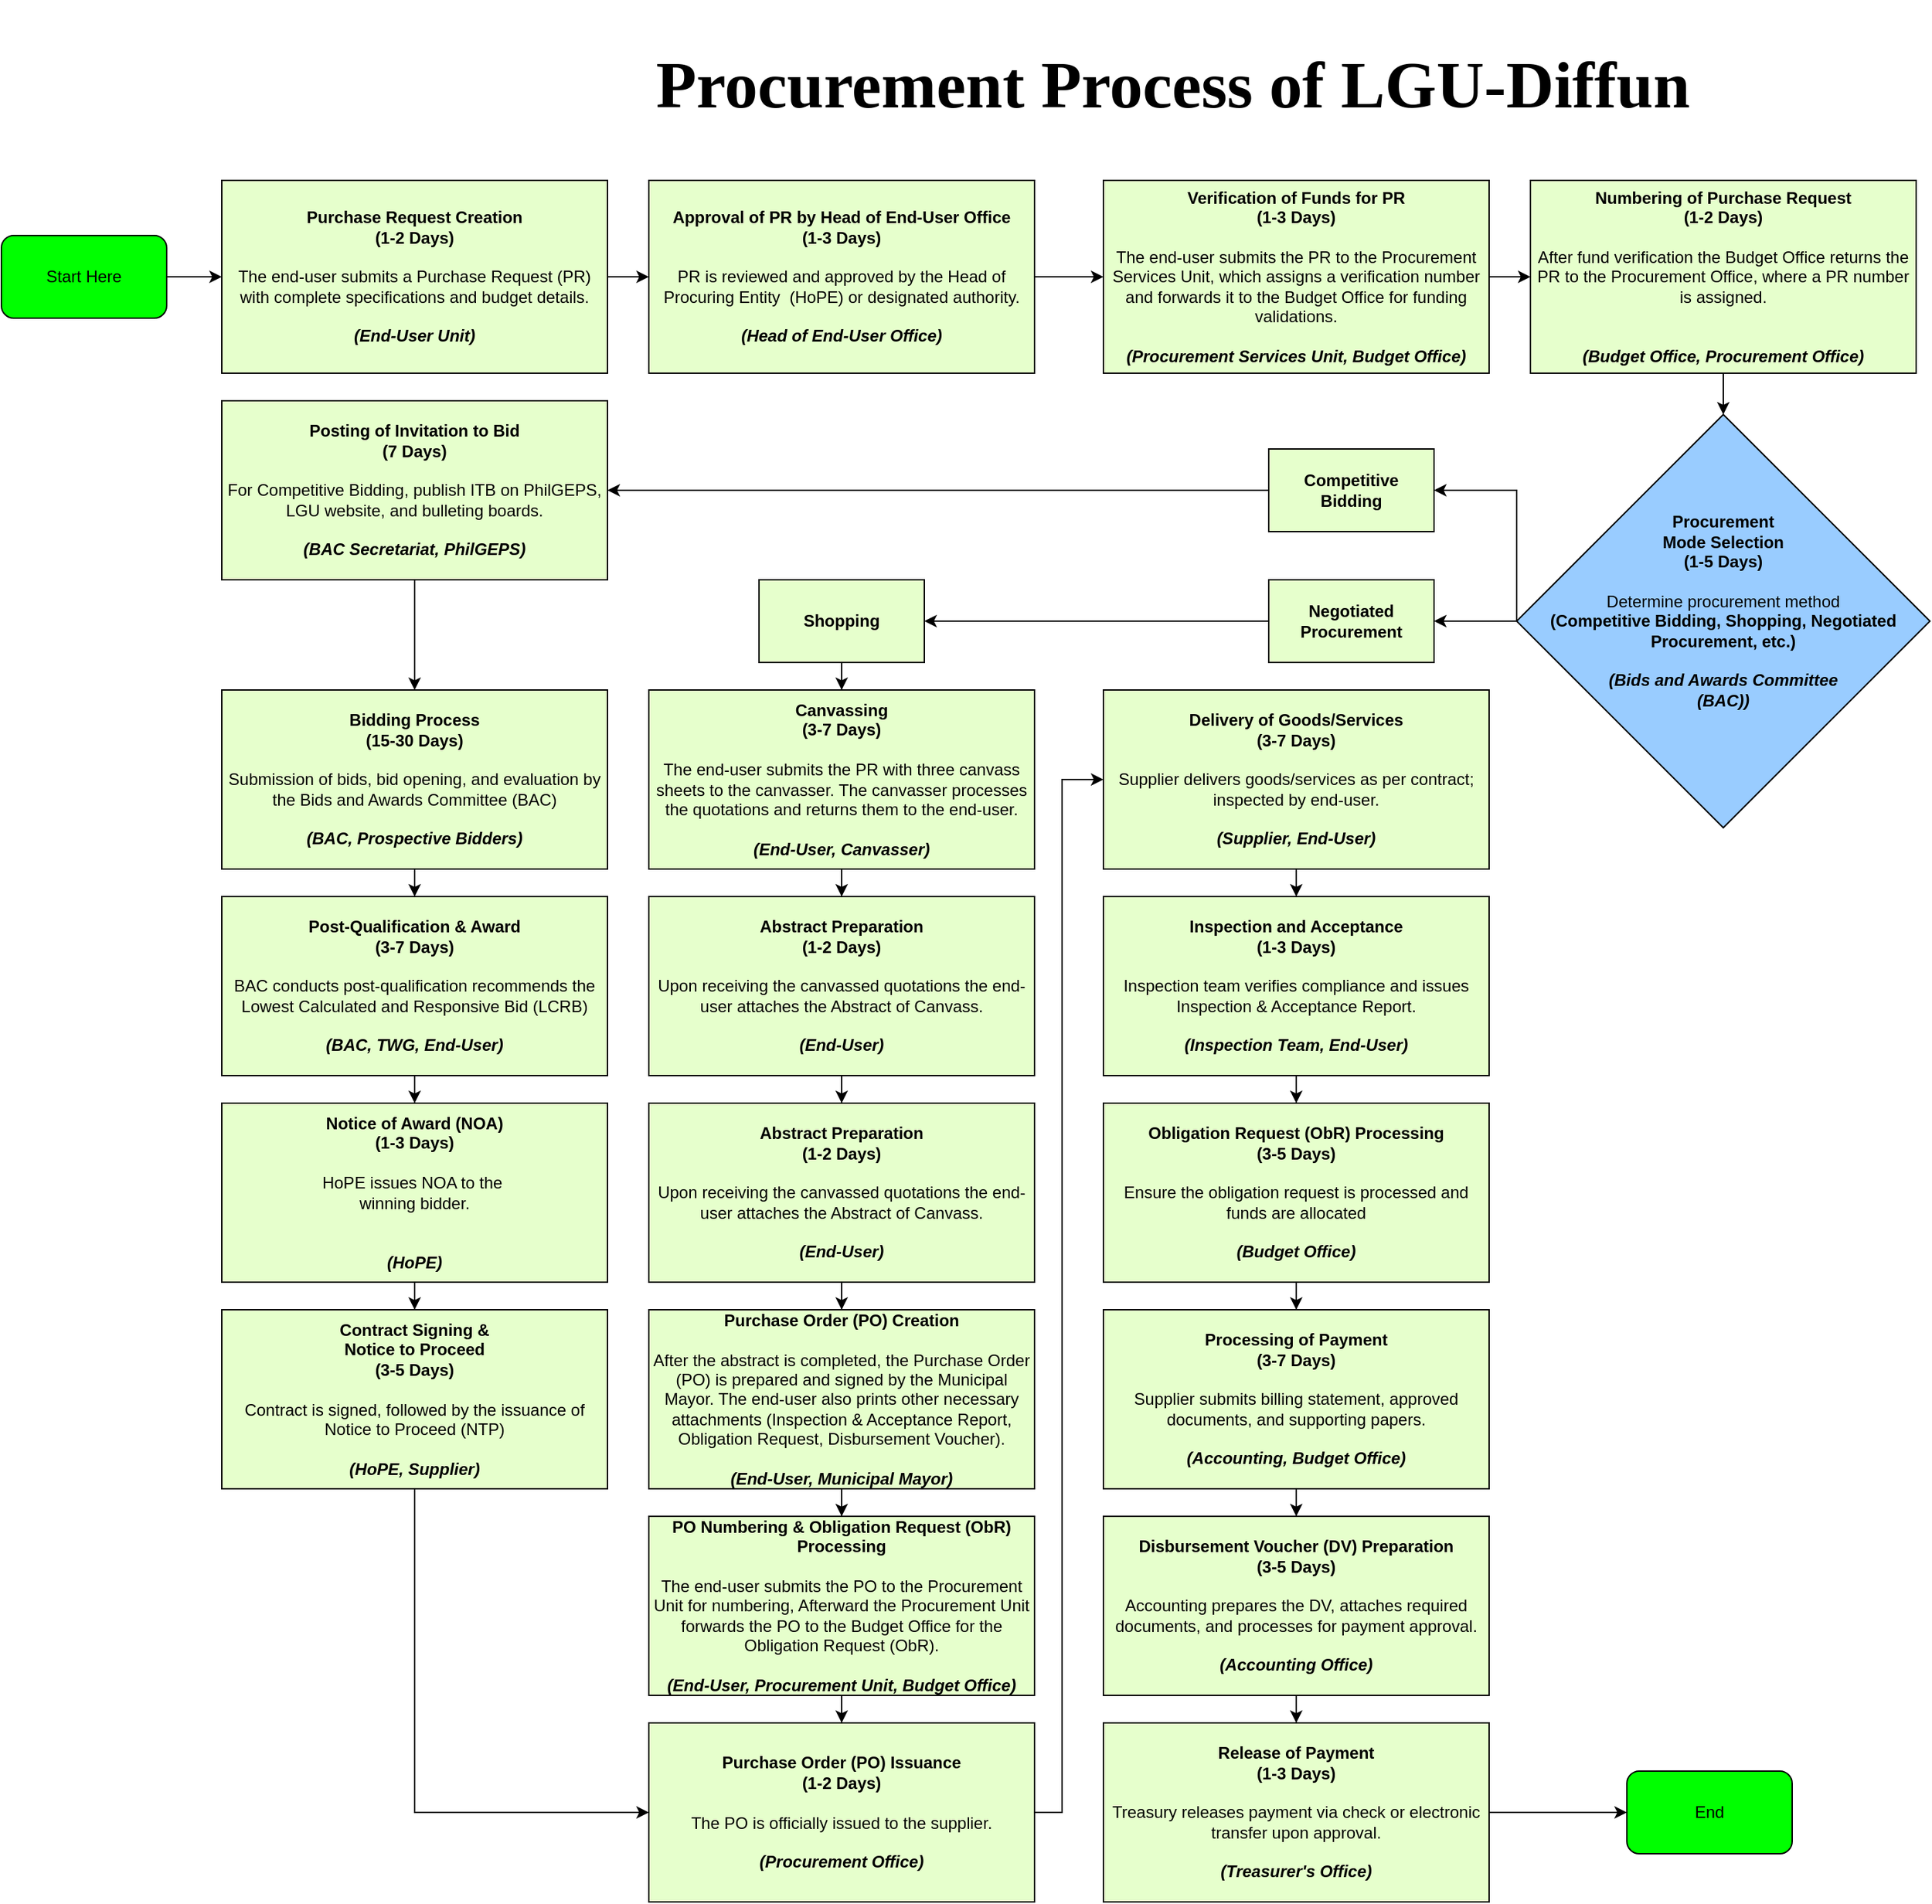 <mxfile version="26.1.3">
  <diagram name="Page-1" id="VzLzOtzV2zpJQuwfnWmT">
    <mxGraphModel dx="4083" dy="2980" grid="1" gridSize="10" guides="1" tooltips="1" connect="1" arrows="1" fold="1" page="1" pageScale="1" pageWidth="850" pageHeight="1100" math="0" shadow="0">
      <root>
        <mxCell id="0" />
        <mxCell id="1" parent="0" />
        <mxCell id="7instS3jXjHVJ4o3VPC2-10" value="" style="edgeStyle=orthogonalEdgeStyle;rounded=0;orthogonalLoop=1;jettySize=auto;html=1;" edge="1" parent="1" source="7instS3jXjHVJ4o3VPC2-2" target="7instS3jXjHVJ4o3VPC2-9">
          <mxGeometry relative="1" as="geometry" />
        </mxCell>
        <mxCell id="7instS3jXjHVJ4o3VPC2-2" value="&lt;b&gt;Purchase Request Creation&lt;/b&gt;&lt;div&gt;&lt;b style=&quot;background-color: transparent; color: light-dark(rgb(0, 0, 0), rgb(255, 255, 255));&quot;&gt;(1-2 Days)&lt;/b&gt;&lt;div&gt;&lt;b&gt;&lt;br&gt;&lt;/b&gt;&lt;/div&gt;&lt;div&gt;The end-user submits a Purchase Request (PR) with complete specifications and budget details.&lt;/div&gt;&lt;div&gt;&lt;br&gt;&lt;/div&gt;&lt;div&gt;&lt;b&gt;&lt;i&gt;(End-User Unit)&lt;/i&gt;&lt;/b&gt;&lt;/div&gt;&lt;/div&gt;" style="whiteSpace=wrap;html=1;rounded=0;fillColor=#E6FFCC;" vertex="1" parent="1">
          <mxGeometry x="170" y="40" width="280" height="140" as="geometry" />
        </mxCell>
        <mxCell id="7instS3jXjHVJ4o3VPC2-12" value="" style="edgeStyle=orthogonalEdgeStyle;rounded=0;orthogonalLoop=1;jettySize=auto;html=1;" edge="1" parent="1" source="7instS3jXjHVJ4o3VPC2-9" target="7instS3jXjHVJ4o3VPC2-11">
          <mxGeometry relative="1" as="geometry" />
        </mxCell>
        <mxCell id="7instS3jXjHVJ4o3VPC2-9" value="&lt;div&gt;&lt;b&gt;Approval of PR by Head of End-User Office&lt;/b&gt;&lt;/div&gt;&lt;div&gt;&lt;b&gt;(1-3 Days)&lt;/b&gt;&lt;/div&gt;&lt;div&gt;&lt;b&gt;&lt;br&gt;&lt;/b&gt;&lt;/div&gt;&lt;div&gt;PR is reviewed and approved by the Head of Procuring Entity&amp;nbsp; (HoPE) or designated authority.&lt;/div&gt;&lt;div&gt;&lt;br&gt;&lt;/div&gt;&lt;div&gt;&lt;b&gt;&lt;i&gt;(Head of End-User Office)&lt;/i&gt;&lt;/b&gt;&lt;/div&gt;" style="whiteSpace=wrap;html=1;rounded=0;fillColor=#E6FFCC;" vertex="1" parent="1">
          <mxGeometry x="480" y="40" width="280" height="140" as="geometry" />
        </mxCell>
        <mxCell id="7instS3jXjHVJ4o3VPC2-14" value="" style="edgeStyle=orthogonalEdgeStyle;rounded=0;orthogonalLoop=1;jettySize=auto;html=1;" edge="1" parent="1" source="7instS3jXjHVJ4o3VPC2-11" target="7instS3jXjHVJ4o3VPC2-13">
          <mxGeometry relative="1" as="geometry" />
        </mxCell>
        <mxCell id="7instS3jXjHVJ4o3VPC2-11" value="&lt;div&gt;&lt;b&gt;Verification of Funds for PR&lt;/b&gt;&lt;/div&gt;&lt;div&gt;&lt;b&gt;(1-3 Days)&lt;/b&gt;&lt;/div&gt;&lt;div&gt;&lt;b&gt;&lt;br&gt;&lt;/b&gt;&lt;/div&gt;&lt;div&gt;The end-user submits the PR to the Procurement Services Unit, which assigns a verification number and forwards it to the Budget Office for funding validations.&lt;/div&gt;&lt;div&gt;&lt;br&gt;&lt;/div&gt;&lt;div&gt;&lt;b&gt;&lt;i&gt;(Procurement Services Unit, Budget Office)&lt;/i&gt;&lt;/b&gt;&lt;/div&gt;" style="whiteSpace=wrap;html=1;rounded=0;fillColor=#E6FFCC;" vertex="1" parent="1">
          <mxGeometry x="810" y="40" width="280" height="140" as="geometry" />
        </mxCell>
        <mxCell id="7instS3jXjHVJ4o3VPC2-16" value="" style="edgeStyle=orthogonalEdgeStyle;rounded=0;orthogonalLoop=1;jettySize=auto;html=1;" edge="1" parent="1" source="7instS3jXjHVJ4o3VPC2-13" target="7instS3jXjHVJ4o3VPC2-15">
          <mxGeometry relative="1" as="geometry" />
        </mxCell>
        <mxCell id="7instS3jXjHVJ4o3VPC2-13" value="&lt;div&gt;&lt;b&gt;Numbering of Purchase Request&lt;/b&gt;&lt;/div&gt;&lt;div&gt;&lt;b&gt;(1-2 Days)&lt;/b&gt;&lt;/div&gt;&lt;div&gt;&lt;br&gt;&lt;/div&gt;&lt;div&gt;After fund verification the Budget Office returns the PR to the Procurement Office, where a PR number is assigned.&lt;/div&gt;&lt;div&gt;&lt;br&gt;&lt;/div&gt;&lt;div&gt;&lt;br&gt;&lt;/div&gt;&lt;div&gt;&lt;b&gt;&lt;i&gt;(Budget Office, Procurement Office)&lt;/i&gt;&lt;/b&gt;&lt;/div&gt;" style="whiteSpace=wrap;html=1;rounded=0;fillColor=#E6FFCC;" vertex="1" parent="1">
          <mxGeometry x="1120" y="40" width="280" height="140" as="geometry" />
        </mxCell>
        <mxCell id="7instS3jXjHVJ4o3VPC2-75" value="" style="edgeStyle=orthogonalEdgeStyle;rounded=0;orthogonalLoop=1;jettySize=auto;html=1;" edge="1" parent="1" source="7instS3jXjHVJ4o3VPC2-15" target="7instS3jXjHVJ4o3VPC2-19">
          <mxGeometry relative="1" as="geometry" />
        </mxCell>
        <mxCell id="7instS3jXjHVJ4o3VPC2-15" value="&lt;b&gt;Procurement&lt;/b&gt;&lt;div&gt;&lt;b&gt;Mode Selection&lt;br&gt;(1-5 Days)&lt;/b&gt;&lt;/div&gt;&lt;div&gt;&lt;b&gt;&lt;br&gt;&lt;/b&gt;&lt;/div&gt;&lt;div&gt;Determine procurement method&lt;/div&gt;&lt;div&gt;&lt;b&gt;(Competitive Bidding, Shopping, Negotiated Procurement, etc.)&lt;/b&gt;&lt;/div&gt;&lt;div&gt;&lt;b&gt;&lt;br&gt;&lt;/b&gt;&lt;/div&gt;&lt;div&gt;&lt;b&gt;&lt;i&gt;(Bids and Awards Committee&lt;/i&gt;&lt;/b&gt;&lt;/div&gt;&lt;div&gt;&lt;b&gt;&lt;i&gt;(BAC))&lt;/i&gt;&lt;/b&gt;&lt;/div&gt;&lt;div&gt;&lt;b&gt;&lt;br&gt;&lt;/b&gt;&lt;/div&gt;" style="rhombus;whiteSpace=wrap;html=1;rounded=0;fillColor=#99CCFF;" vertex="1" parent="1">
          <mxGeometry x="1110" y="210" width="300" height="300" as="geometry" />
        </mxCell>
        <mxCell id="7instS3jXjHVJ4o3VPC2-23" value="" style="edgeStyle=orthogonalEdgeStyle;rounded=0;orthogonalLoop=1;jettySize=auto;html=1;" edge="1" parent="1" source="7instS3jXjHVJ4o3VPC2-17" target="7instS3jXjHVJ4o3VPC2-22">
          <mxGeometry relative="1" as="geometry" />
        </mxCell>
        <mxCell id="7instS3jXjHVJ4o3VPC2-17" value="&lt;b&gt;Competitive&lt;/b&gt;&lt;div&gt;&lt;b&gt;Bidding&lt;/b&gt;&lt;/div&gt;" style="whiteSpace=wrap;html=1;rounded=0;fillColor=#E6FFCC;" vertex="1" parent="1">
          <mxGeometry x="930" y="235" width="120" height="60" as="geometry" />
        </mxCell>
        <mxCell id="7instS3jXjHVJ4o3VPC2-27" value="" style="edgeStyle=orthogonalEdgeStyle;rounded=0;orthogonalLoop=1;jettySize=auto;html=1;" edge="1" parent="1" source="7instS3jXjHVJ4o3VPC2-19" target="7instS3jXjHVJ4o3VPC2-26">
          <mxGeometry relative="1" as="geometry" />
        </mxCell>
        <mxCell id="7instS3jXjHVJ4o3VPC2-19" value="&lt;b&gt;Negotiated Procurement&lt;/b&gt;" style="whiteSpace=wrap;html=1;rounded=0;fillColor=#E6FFCC;" vertex="1" parent="1">
          <mxGeometry x="930" y="330" width="120" height="60" as="geometry" />
        </mxCell>
        <mxCell id="7instS3jXjHVJ4o3VPC2-25" value="" style="edgeStyle=orthogonalEdgeStyle;rounded=0;orthogonalLoop=1;jettySize=auto;html=1;" edge="1" parent="1" source="7instS3jXjHVJ4o3VPC2-22" target="7instS3jXjHVJ4o3VPC2-24">
          <mxGeometry relative="1" as="geometry" />
        </mxCell>
        <mxCell id="7instS3jXjHVJ4o3VPC2-22" value="&lt;b&gt;Posting of Invitation to Bid&lt;/b&gt;&lt;div&gt;&lt;b&gt;(7 Days)&lt;/b&gt;&lt;/div&gt;&lt;div&gt;&lt;br&gt;&lt;/div&gt;&lt;div&gt;For Competitive Bidding, publish ITB on PhilGEPS, LGU website, and bulleting boards.&lt;/div&gt;&lt;div&gt;&lt;br&gt;&lt;/div&gt;&lt;div&gt;&lt;b&gt;&lt;i&gt;(BAC Secretariat, PhilGEPS)&lt;/i&gt;&lt;/b&gt;&lt;/div&gt;" style="whiteSpace=wrap;html=1;rounded=0;fillColor=#E6FFCC;" vertex="1" parent="1">
          <mxGeometry x="170" y="200" width="280" height="130" as="geometry" />
        </mxCell>
        <mxCell id="7instS3jXjHVJ4o3VPC2-37" value="" style="edgeStyle=orthogonalEdgeStyle;rounded=0;orthogonalLoop=1;jettySize=auto;html=1;" edge="1" parent="1" source="7instS3jXjHVJ4o3VPC2-24" target="7instS3jXjHVJ4o3VPC2-36">
          <mxGeometry relative="1" as="geometry" />
        </mxCell>
        <mxCell id="7instS3jXjHVJ4o3VPC2-24" value="&lt;div&gt;&lt;b&gt;Bidding Process&lt;/b&gt;&lt;/div&gt;&lt;div&gt;&lt;b&gt;(15-30 Days)&lt;/b&gt;&lt;/div&gt;&lt;div&gt;&lt;br&gt;&lt;/div&gt;&lt;div&gt;Submission of bids, bid opening, and evaluation by the Bids and Awards Committee (BAC)&lt;/div&gt;&lt;div&gt;&lt;br&gt;&lt;/div&gt;&lt;div&gt;&lt;b&gt;&lt;i&gt;(BAC, Prospective Bidders)&lt;/i&gt;&lt;/b&gt;&lt;/div&gt;" style="whiteSpace=wrap;html=1;rounded=0;fillColor=#E6FFCC;" vertex="1" parent="1">
          <mxGeometry x="170" y="410" width="280" height="130" as="geometry" />
        </mxCell>
        <mxCell id="7instS3jXjHVJ4o3VPC2-87" value="" style="edgeStyle=orthogonalEdgeStyle;rounded=0;orthogonalLoop=1;jettySize=auto;html=1;" edge="1" parent="1" source="7instS3jXjHVJ4o3VPC2-26" target="7instS3jXjHVJ4o3VPC2-30">
          <mxGeometry relative="1" as="geometry" />
        </mxCell>
        <mxCell id="7instS3jXjHVJ4o3VPC2-26" value="&lt;b&gt;Shopping&lt;/b&gt;" style="whiteSpace=wrap;html=1;rounded=0;fillColor=#E6FFCC;" vertex="1" parent="1">
          <mxGeometry x="560" y="330" width="120" height="60" as="geometry" />
        </mxCell>
        <mxCell id="7instS3jXjHVJ4o3VPC2-47" value="" style="edgeStyle=orthogonalEdgeStyle;rounded=0;orthogonalLoop=1;jettySize=auto;html=1;" edge="1" parent="1" source="7instS3jXjHVJ4o3VPC2-30" target="7instS3jXjHVJ4o3VPC2-46">
          <mxGeometry relative="1" as="geometry" />
        </mxCell>
        <mxCell id="7instS3jXjHVJ4o3VPC2-30" value="&lt;div&gt;&lt;b&gt;Canvassing&lt;/b&gt;&lt;/div&gt;&lt;div&gt;&lt;b&gt;(3-7 Days)&lt;/b&gt;&lt;/div&gt;&lt;div&gt;&lt;span style=&quot;background-color: transparent; color: light-dark(rgb(0, 0, 0), rgb(255, 255, 255));&quot;&gt;&lt;br&gt;&lt;/span&gt;&lt;/div&gt;&lt;div&gt;&lt;span style=&quot;background-color: transparent; color: light-dark(rgb(0, 0, 0), rgb(255, 255, 255));&quot;&gt;The end-user submits the PR with three canvass sheets to the canvasser. The canvasser processes the quotations and returns them to the end-user.&lt;/span&gt;&lt;/div&gt;&lt;div&gt;&lt;span style=&quot;background-color: transparent; color: light-dark(rgb(0, 0, 0), rgb(255, 255, 255));&quot;&gt;&lt;br&gt;&lt;/span&gt;&lt;/div&gt;&lt;div&gt;&lt;b&gt;&lt;i&gt;(End-User, Canvasser)&lt;/i&gt;&lt;/b&gt;&lt;/div&gt;" style="whiteSpace=wrap;html=1;rounded=0;fillColor=#E6FFCC;" vertex="1" parent="1">
          <mxGeometry x="480" y="410" width="280" height="130" as="geometry" />
        </mxCell>
        <mxCell id="7instS3jXjHVJ4o3VPC2-39" value="" style="edgeStyle=orthogonalEdgeStyle;rounded=0;orthogonalLoop=1;jettySize=auto;html=1;" edge="1" parent="1" source="7instS3jXjHVJ4o3VPC2-36" target="7instS3jXjHVJ4o3VPC2-38">
          <mxGeometry relative="1" as="geometry" />
        </mxCell>
        <mxCell id="7instS3jXjHVJ4o3VPC2-36" value="&lt;div&gt;&lt;b&gt;Post-Qualification &amp;amp; Award&lt;/b&gt;&lt;/div&gt;&lt;div&gt;&lt;b&gt;(3-7 Days)&lt;/b&gt;&lt;/div&gt;&lt;div&gt;&lt;br&gt;&lt;/div&gt;&lt;div&gt;BAC conducts post-qualification recommends the Lowest Calculated and Responsive Bid (LCRB)&lt;/div&gt;&lt;div&gt;&lt;br&gt;&lt;/div&gt;&lt;div&gt;&lt;b&gt;&lt;i&gt;(BAC, TWG, End-User)&lt;/i&gt;&lt;/b&gt;&lt;/div&gt;" style="whiteSpace=wrap;html=1;rounded=0;fillColor=#E6FFCC;" vertex="1" parent="1">
          <mxGeometry x="170" y="560" width="280" height="130" as="geometry" />
        </mxCell>
        <mxCell id="7instS3jXjHVJ4o3VPC2-41" value="" style="edgeStyle=orthogonalEdgeStyle;rounded=0;orthogonalLoop=1;jettySize=auto;html=1;" edge="1" parent="1" source="7instS3jXjHVJ4o3VPC2-38" target="7instS3jXjHVJ4o3VPC2-40">
          <mxGeometry relative="1" as="geometry" />
        </mxCell>
        <mxCell id="7instS3jXjHVJ4o3VPC2-38" value="&lt;div&gt;&lt;b style=&quot;background-color: transparent; color: light-dark(rgb(0, 0, 0), rgb(255, 255, 255));&quot;&gt;Notice of Award (NOA)&lt;/b&gt;&lt;/div&gt;&lt;div&gt;&lt;b style=&quot;background-color: transparent; color: light-dark(rgb(0, 0, 0), rgb(255, 255, 255));&quot;&gt;(1-3 Days)&lt;/b&gt;&lt;/div&gt;&lt;div&gt;&lt;br&gt;&lt;/div&gt;&lt;div&gt;HoPE issues NOA to the&amp;nbsp;&lt;/div&gt;&lt;div&gt;winning bidder.&lt;/div&gt;&lt;div&gt;&lt;br&gt;&lt;/div&gt;&lt;div&gt;&lt;br&gt;&lt;/div&gt;&lt;div&gt;&lt;b&gt;&lt;i&gt;(HoPE)&lt;/i&gt;&lt;/b&gt;&lt;/div&gt;" style="whiteSpace=wrap;html=1;rounded=0;fillColor=#E6FFCC;" vertex="1" parent="1">
          <mxGeometry x="170" y="710" width="280" height="130" as="geometry" />
        </mxCell>
        <mxCell id="7instS3jXjHVJ4o3VPC2-40" value="&lt;div&gt;&lt;b style=&quot;background-color: transparent; color: light-dark(rgb(0, 0, 0), rgb(255, 255, 255));&quot;&gt;Contract Signing &amp;amp;&lt;/b&gt;&lt;/div&gt;&lt;div&gt;&lt;b style=&quot;background-color: transparent; color: light-dark(rgb(0, 0, 0), rgb(255, 255, 255));&quot;&gt;Notice to Proceed&lt;/b&gt;&lt;/div&gt;&lt;div&gt;&lt;b style=&quot;background-color: transparent; color: light-dark(rgb(0, 0, 0), rgb(255, 255, 255));&quot;&gt;(3-5 Days)&lt;/b&gt;&lt;/div&gt;&lt;div&gt;&lt;br&gt;&lt;/div&gt;&lt;div&gt;Contract is signed, followed by the issuance of Notice to Proceed (NTP)&lt;/div&gt;&lt;div&gt;&lt;br&gt;&lt;/div&gt;&lt;div&gt;&lt;b&gt;&lt;i&gt;(HoPE, Supplier)&lt;/i&gt;&lt;/b&gt;&lt;/div&gt;" style="whiteSpace=wrap;html=1;rounded=0;fillColor=#E6FFCC;" vertex="1" parent="1">
          <mxGeometry x="170" y="860" width="280" height="130" as="geometry" />
        </mxCell>
        <mxCell id="7instS3jXjHVJ4o3VPC2-42" value="&lt;div&gt;&lt;b style=&quot;background-color: transparent; color: light-dark(rgb(0, 0, 0), rgb(255, 255, 255));&quot;&gt;Purchase Order (PO) Issuance&lt;/b&gt;&lt;/div&gt;&lt;div&gt;&lt;b style=&quot;background-color: transparent; color: light-dark(rgb(0, 0, 0), rgb(255, 255, 255));&quot;&gt;(1-2 Days)&lt;/b&gt;&lt;/div&gt;&lt;div&gt;&lt;br&gt;&lt;/div&gt;&lt;div&gt;The PO is officially issued to the supplier.&lt;/div&gt;&lt;div&gt;&lt;br&gt;&lt;/div&gt;&lt;div&gt;&lt;b&gt;&lt;i&gt;(Procurement Office)&lt;/i&gt;&lt;/b&gt;&lt;/div&gt;" style="whiteSpace=wrap;html=1;rounded=0;fillColor=#E6FFCC;" vertex="1" parent="1">
          <mxGeometry x="480" y="1160" width="280" height="130" as="geometry" />
        </mxCell>
        <mxCell id="7instS3jXjHVJ4o3VPC2-49" value="" style="edgeStyle=orthogonalEdgeStyle;rounded=0;orthogonalLoop=1;jettySize=auto;html=1;" edge="1" parent="1" source="7instS3jXjHVJ4o3VPC2-46" target="7instS3jXjHVJ4o3VPC2-48">
          <mxGeometry relative="1" as="geometry" />
        </mxCell>
        <mxCell id="7instS3jXjHVJ4o3VPC2-46" value="&lt;div&gt;&lt;b&gt;Abstract Preparation&lt;/b&gt;&lt;/div&gt;&lt;div&gt;&lt;b&gt;(1-2 Days)&lt;/b&gt;&lt;/div&gt;&lt;div&gt;&lt;span style=&quot;background-color: transparent; color: light-dark(rgb(0, 0, 0), rgb(255, 255, 255));&quot;&gt;&lt;br&gt;&lt;/span&gt;&lt;/div&gt;&lt;div&gt;&lt;span style=&quot;background-color: transparent; color: light-dark(rgb(0, 0, 0), rgb(255, 255, 255));&quot;&gt;Upon receiving the canvassed quotations the end-user attaches the Abstract of Canvass.&lt;/span&gt;&lt;/div&gt;&lt;div&gt;&lt;span style=&quot;background-color: transparent; color: light-dark(rgb(0, 0, 0), rgb(255, 255, 255));&quot;&gt;&lt;br&gt;&lt;/span&gt;&lt;/div&gt;&lt;div&gt;&lt;b&gt;&lt;i&gt;(End-User)&lt;/i&gt;&lt;/b&gt;&lt;/div&gt;" style="whiteSpace=wrap;html=1;rounded=0;fillColor=#E6FFCC;" vertex="1" parent="1">
          <mxGeometry x="480" y="560" width="280" height="130" as="geometry" />
        </mxCell>
        <mxCell id="7instS3jXjHVJ4o3VPC2-51" value="" style="edgeStyle=orthogonalEdgeStyle;rounded=0;orthogonalLoop=1;jettySize=auto;html=1;" edge="1" parent="1" source="7instS3jXjHVJ4o3VPC2-48" target="7instS3jXjHVJ4o3VPC2-50">
          <mxGeometry relative="1" as="geometry" />
        </mxCell>
        <mxCell id="7instS3jXjHVJ4o3VPC2-48" value="&lt;div&gt;&lt;b&gt;Abstract Preparation&lt;/b&gt;&lt;/div&gt;&lt;div&gt;&lt;b&gt;(1-2 Days)&lt;/b&gt;&lt;/div&gt;&lt;div&gt;&lt;span style=&quot;background-color: transparent; color: light-dark(rgb(0, 0, 0), rgb(255, 255, 255));&quot;&gt;&lt;br&gt;&lt;/span&gt;&lt;/div&gt;&lt;div&gt;&lt;span style=&quot;background-color: transparent; color: light-dark(rgb(0, 0, 0), rgb(255, 255, 255));&quot;&gt;Upon receiving the canvassed quotations the end-user attaches the Abstract of Canvass.&lt;/span&gt;&lt;/div&gt;&lt;div&gt;&lt;span style=&quot;background-color: transparent; color: light-dark(rgb(0, 0, 0), rgb(255, 255, 255));&quot;&gt;&lt;br&gt;&lt;/span&gt;&lt;/div&gt;&lt;div&gt;&lt;b&gt;&lt;i&gt;(End-User)&lt;/i&gt;&lt;/b&gt;&lt;/div&gt;" style="whiteSpace=wrap;html=1;rounded=0;fillColor=#E6FFCC;" vertex="1" parent="1">
          <mxGeometry x="480" y="710" width="280" height="130" as="geometry" />
        </mxCell>
        <mxCell id="7instS3jXjHVJ4o3VPC2-53" value="" style="edgeStyle=orthogonalEdgeStyle;rounded=0;orthogonalLoop=1;jettySize=auto;html=1;" edge="1" parent="1" source="7instS3jXjHVJ4o3VPC2-50" target="7instS3jXjHVJ4o3VPC2-52">
          <mxGeometry relative="1" as="geometry" />
        </mxCell>
        <mxCell id="7instS3jXjHVJ4o3VPC2-50" value="&lt;div&gt;&lt;b&gt;Purchase Order (PO) Creation&lt;/b&gt;&lt;/div&gt;&lt;div&gt;&lt;span style=&quot;background-color: transparent; color: light-dark(rgb(0, 0, 0), rgb(255, 255, 255));&quot;&gt;&lt;br&gt;&lt;/span&gt;&lt;/div&gt;&lt;div&gt;&lt;span style=&quot;background-color: transparent; color: light-dark(rgb(0, 0, 0), rgb(255, 255, 255));&quot;&gt;After the abstract is completed, the Purchase Order (PO) is prepared and signed by the Municipal Mayor. The end-user also prints other necessary attachments (Inspection &amp;amp; Acceptance Report, Obligation Request, Disbursement Voucher).&lt;/span&gt;&lt;/div&gt;&lt;div&gt;&lt;span style=&quot;background-color: transparent; color: light-dark(rgb(0, 0, 0), rgb(255, 255, 255));&quot;&gt;&lt;br&gt;&lt;/span&gt;&lt;/div&gt;&lt;div&gt;&lt;b&gt;&lt;i&gt;(End-User, Municipal Mayor)&lt;/i&gt;&lt;/b&gt;&lt;/div&gt;" style="whiteSpace=wrap;html=1;rounded=0;fillColor=#E6FFCC;" vertex="1" parent="1">
          <mxGeometry x="480" y="860" width="280" height="130" as="geometry" />
        </mxCell>
        <mxCell id="7instS3jXjHVJ4o3VPC2-54" value="" style="edgeStyle=orthogonalEdgeStyle;rounded=0;orthogonalLoop=1;jettySize=auto;html=1;" edge="1" parent="1" source="7instS3jXjHVJ4o3VPC2-52" target="7instS3jXjHVJ4o3VPC2-42">
          <mxGeometry relative="1" as="geometry" />
        </mxCell>
        <mxCell id="7instS3jXjHVJ4o3VPC2-52" value="&lt;div&gt;&lt;b&gt;PO Numbering &amp;amp; Obligation Request (ObR) Processing&lt;/b&gt;&lt;/div&gt;&lt;div&gt;&lt;span style=&quot;background-color: transparent; color: light-dark(rgb(0, 0, 0), rgb(255, 255, 255));&quot;&gt;&lt;br&gt;&lt;/span&gt;&lt;/div&gt;&lt;div&gt;The end-user submits the PO to the Procurement Unit for numbering, Afterward the Procurement Unit forwards the PO to the Budget Office for the Obligation Request (ObR).&lt;/div&gt;&lt;div&gt;&lt;br&gt;&lt;/div&gt;&lt;div&gt;&lt;b&gt;&lt;i&gt;(End-User, Procurement Unit, Budget Office)&lt;/i&gt;&lt;/b&gt;&lt;/div&gt;" style="whiteSpace=wrap;html=1;rounded=0;fillColor=#E6FFCC;" vertex="1" parent="1">
          <mxGeometry x="480" y="1010" width="280" height="130" as="geometry" />
        </mxCell>
        <mxCell id="7instS3jXjHVJ4o3VPC2-60" value="" style="edgeStyle=orthogonalEdgeStyle;rounded=0;orthogonalLoop=1;jettySize=auto;html=1;" edge="1" parent="1" source="7instS3jXjHVJ4o3VPC2-55" target="7instS3jXjHVJ4o3VPC2-59">
          <mxGeometry relative="1" as="geometry" />
        </mxCell>
        <mxCell id="7instS3jXjHVJ4o3VPC2-55" value="&lt;div&gt;&lt;b style=&quot;background-color: transparent; color: light-dark(rgb(0, 0, 0), rgb(255, 255, 255));&quot;&gt;Delivery of Goods/Services&lt;/b&gt;&lt;/div&gt;&lt;div&gt;&lt;b style=&quot;background-color: transparent; color: light-dark(rgb(0, 0, 0), rgb(255, 255, 255));&quot;&gt;(3-7 Days)&lt;/b&gt;&lt;/div&gt;&lt;div&gt;&lt;br&gt;&lt;/div&gt;&lt;div&gt;Supplier delivers goods/services as per contract; inspected by end-user.&lt;/div&gt;&lt;div&gt;&lt;br&gt;&lt;/div&gt;&lt;div&gt;&lt;b&gt;&lt;i&gt;(Supplier, End-User)&lt;/i&gt;&lt;/b&gt;&lt;/div&gt;" style="whiteSpace=wrap;html=1;rounded=0;fillColor=#E6FFCC;" vertex="1" parent="1">
          <mxGeometry x="810" y="410" width="280" height="130" as="geometry" />
        </mxCell>
        <mxCell id="7instS3jXjHVJ4o3VPC2-57" value="" style="edgeStyle=none;orthogonalLoop=1;jettySize=auto;html=1;rounded=0;exitX=1;exitY=0.5;exitDx=0;exitDy=0;entryX=0;entryY=0.5;entryDx=0;entryDy=0;" edge="1" parent="1" source="7instS3jXjHVJ4o3VPC2-42" target="7instS3jXjHVJ4o3VPC2-55">
          <mxGeometry width="100" relative="1" as="geometry">
            <mxPoint x="870" y="1530" as="sourcePoint" />
            <mxPoint x="840" y="650" as="targetPoint" />
            <Array as="points">
              <mxPoint x="780" y="1225" />
              <mxPoint x="780" y="475" />
            </Array>
          </mxGeometry>
        </mxCell>
        <mxCell id="7instS3jXjHVJ4o3VPC2-62" value="" style="edgeStyle=orthogonalEdgeStyle;rounded=0;orthogonalLoop=1;jettySize=auto;html=1;" edge="1" parent="1" source="7instS3jXjHVJ4o3VPC2-59" target="7instS3jXjHVJ4o3VPC2-61">
          <mxGeometry relative="1" as="geometry" />
        </mxCell>
        <mxCell id="7instS3jXjHVJ4o3VPC2-59" value="&lt;div&gt;&lt;b style=&quot;background-color: transparent; color: light-dark(rgb(0, 0, 0), rgb(255, 255, 255));&quot;&gt;Inspection and Acceptance&lt;/b&gt;&lt;/div&gt;&lt;div&gt;&lt;b style=&quot;background-color: transparent; color: light-dark(rgb(0, 0, 0), rgb(255, 255, 255));&quot;&gt;(1-3 Days)&lt;/b&gt;&lt;/div&gt;&lt;div&gt;&lt;br&gt;&lt;/div&gt;&lt;div&gt;Inspection team verifies compliance and issues Inspection &amp;amp; Acceptance Report.&lt;/div&gt;&lt;div&gt;&lt;br&gt;&lt;/div&gt;&lt;div&gt;&lt;b&gt;&lt;i&gt;(Inspection Team, End-User)&lt;/i&gt;&lt;/b&gt;&lt;/div&gt;" style="whiteSpace=wrap;html=1;rounded=0;fillColor=#E6FFCC;" vertex="1" parent="1">
          <mxGeometry x="810" y="560" width="280" height="130" as="geometry" />
        </mxCell>
        <mxCell id="7instS3jXjHVJ4o3VPC2-64" value="" style="edgeStyle=orthogonalEdgeStyle;rounded=0;orthogonalLoop=1;jettySize=auto;html=1;" edge="1" parent="1" source="7instS3jXjHVJ4o3VPC2-61" target="7instS3jXjHVJ4o3VPC2-63">
          <mxGeometry relative="1" as="geometry" />
        </mxCell>
        <mxCell id="7instS3jXjHVJ4o3VPC2-61" value="&lt;div&gt;&lt;b style=&quot;background-color: transparent; color: light-dark(rgb(0, 0, 0), rgb(255, 255, 255));&quot;&gt;Obligation Request (ObR) Processing&lt;/b&gt;&lt;/div&gt;&lt;div&gt;&lt;b style=&quot;background-color: transparent; color: light-dark(rgb(0, 0, 0), rgb(255, 255, 255));&quot;&gt;(3-5 Days)&lt;/b&gt;&lt;/div&gt;&lt;div&gt;&lt;br&gt;&lt;/div&gt;&lt;div&gt;Ensure the obligation request is processed and funds are allocated&lt;/div&gt;&lt;div&gt;&lt;br&gt;&lt;/div&gt;&lt;div&gt;&lt;b&gt;&lt;i&gt;(Budget Office)&lt;/i&gt;&lt;/b&gt;&lt;/div&gt;" style="whiteSpace=wrap;html=1;rounded=0;fillColor=#E6FFCC;" vertex="1" parent="1">
          <mxGeometry x="810" y="710" width="280" height="130" as="geometry" />
        </mxCell>
        <mxCell id="7instS3jXjHVJ4o3VPC2-66" value="" style="edgeStyle=orthogonalEdgeStyle;rounded=0;orthogonalLoop=1;jettySize=auto;html=1;" edge="1" parent="1" source="7instS3jXjHVJ4o3VPC2-63" target="7instS3jXjHVJ4o3VPC2-65">
          <mxGeometry relative="1" as="geometry" />
        </mxCell>
        <mxCell id="7instS3jXjHVJ4o3VPC2-63" value="&lt;div&gt;&lt;b style=&quot;background-color: transparent; color: light-dark(rgb(0, 0, 0), rgb(255, 255, 255));&quot;&gt;Processing of Payment&lt;/b&gt;&lt;/div&gt;&lt;div&gt;&lt;b style=&quot;background-color: transparent; color: light-dark(rgb(0, 0, 0), rgb(255, 255, 255));&quot;&gt;(3-7 Days)&lt;/b&gt;&lt;/div&gt;&lt;div&gt;&lt;br&gt;&lt;/div&gt;&lt;div&gt;Supplier submits billing statement, approved documents, and supporting papers.&lt;/div&gt;&lt;div&gt;&lt;br&gt;&lt;/div&gt;&lt;div&gt;&lt;b&gt;&lt;i&gt;(Accounting, Budget Office)&lt;/i&gt;&lt;/b&gt;&lt;/div&gt;" style="whiteSpace=wrap;html=1;rounded=0;fillColor=#E6FFCC;" vertex="1" parent="1">
          <mxGeometry x="810" y="860" width="280" height="130" as="geometry" />
        </mxCell>
        <mxCell id="7instS3jXjHVJ4o3VPC2-68" value="" style="edgeStyle=orthogonalEdgeStyle;rounded=0;orthogonalLoop=1;jettySize=auto;html=1;" edge="1" parent="1" source="7instS3jXjHVJ4o3VPC2-65" target="7instS3jXjHVJ4o3VPC2-67">
          <mxGeometry relative="1" as="geometry" />
        </mxCell>
        <mxCell id="7instS3jXjHVJ4o3VPC2-65" value="&lt;div&gt;&lt;b style=&quot;background-color: transparent; color: light-dark(rgb(0, 0, 0), rgb(255, 255, 255));&quot;&gt;Disbursement Voucher (DV) Preparation&lt;/b&gt;&lt;/div&gt;&lt;div&gt;&lt;b style=&quot;background-color: transparent; color: light-dark(rgb(0, 0, 0), rgb(255, 255, 255));&quot;&gt;(3-5 Days)&lt;/b&gt;&lt;/div&gt;&lt;div&gt;&lt;br&gt;&lt;/div&gt;&lt;div&gt;Accounting prepares the DV, attaches required documents, and processes for payment approval.&lt;/div&gt;&lt;div&gt;&lt;br&gt;&lt;/div&gt;&lt;div&gt;&lt;b&gt;&lt;i&gt;(Accounting Office)&lt;/i&gt;&lt;/b&gt;&lt;/div&gt;" style="whiteSpace=wrap;html=1;rounded=0;fillColor=#E6FFCC;" vertex="1" parent="1">
          <mxGeometry x="810" y="1010" width="280" height="130" as="geometry" />
        </mxCell>
        <mxCell id="7instS3jXjHVJ4o3VPC2-73" value="" style="edgeStyle=orthogonalEdgeStyle;rounded=0;orthogonalLoop=1;jettySize=auto;html=1;" edge="1" parent="1" source="7instS3jXjHVJ4o3VPC2-67" target="7instS3jXjHVJ4o3VPC2-71">
          <mxGeometry relative="1" as="geometry" />
        </mxCell>
        <mxCell id="7instS3jXjHVJ4o3VPC2-67" value="&lt;div&gt;&lt;b style=&quot;background-color: transparent; color: light-dark(rgb(0, 0, 0), rgb(255, 255, 255));&quot;&gt;Release of Payment&lt;/b&gt;&lt;/div&gt;&lt;div&gt;&lt;b style=&quot;background-color: transparent; color: light-dark(rgb(0, 0, 0), rgb(255, 255, 255));&quot;&gt;(1-3 Days)&lt;/b&gt;&lt;/div&gt;&lt;div&gt;&lt;br&gt;&lt;/div&gt;&lt;div&gt;Treasury releases payment via check or electronic transfer upon approval.&lt;/div&gt;&lt;div&gt;&lt;br&gt;&lt;/div&gt;&lt;div&gt;&lt;b&gt;&lt;i&gt;(Treasurer&#39;s Office)&lt;/i&gt;&lt;/b&gt;&lt;/div&gt;" style="whiteSpace=wrap;html=1;rounded=0;fillColor=#E6FFCC;" vertex="1" parent="1">
          <mxGeometry x="810" y="1160" width="280" height="130" as="geometry" />
        </mxCell>
        <mxCell id="7instS3jXjHVJ4o3VPC2-71" value="End" style="rounded=1;whiteSpace=wrap;html=1;fillColor=#00FF00;" vertex="1" parent="1">
          <mxGeometry x="1190" y="1195" width="120" height="60" as="geometry" />
        </mxCell>
        <mxCell id="7instS3jXjHVJ4o3VPC2-77" value="" style="edgeStyle=none;orthogonalLoop=1;jettySize=auto;html=1;rounded=0;exitX=0;exitY=0.5;exitDx=0;exitDy=0;entryX=1;entryY=0.5;entryDx=0;entryDy=0;" edge="1" parent="1" source="7instS3jXjHVJ4o3VPC2-15" target="7instS3jXjHVJ4o3VPC2-17">
          <mxGeometry width="100" relative="1" as="geometry">
            <mxPoint x="1060" y="270" as="sourcePoint" />
            <mxPoint x="1160" y="270" as="targetPoint" />
            <Array as="points">
              <mxPoint x="1110" y="265" />
            </Array>
          </mxGeometry>
        </mxCell>
        <mxCell id="7instS3jXjHVJ4o3VPC2-78" value="" style="edgeStyle=none;orthogonalLoop=1;jettySize=auto;html=1;rounded=0;entryX=0;entryY=0.5;entryDx=0;entryDy=0;exitX=0.5;exitY=1;exitDx=0;exitDy=0;fontStyle=1" edge="1" parent="1" source="7instS3jXjHVJ4o3VPC2-40" target="7instS3jXjHVJ4o3VPC2-42">
          <mxGeometry width="100" relative="1" as="geometry">
            <mxPoint x="270" y="1050" as="sourcePoint" />
            <mxPoint x="370" y="1050" as="targetPoint" />
            <Array as="points">
              <mxPoint x="310" y="1225" />
            </Array>
          </mxGeometry>
        </mxCell>
        <mxCell id="7instS3jXjHVJ4o3VPC2-85" value="" style="edgeStyle=orthogonalEdgeStyle;rounded=0;orthogonalLoop=1;jettySize=auto;html=1;" edge="1" parent="1" source="7instS3jXjHVJ4o3VPC2-79" target="7instS3jXjHVJ4o3VPC2-2">
          <mxGeometry relative="1" as="geometry" />
        </mxCell>
        <mxCell id="7instS3jXjHVJ4o3VPC2-79" value="Start Here" style="rounded=1;whiteSpace=wrap;html=1;fillColor=#00FF00;" vertex="1" parent="1">
          <mxGeometry x="10" y="80" width="120" height="60" as="geometry" />
        </mxCell>
        <mxCell id="7instS3jXjHVJ4o3VPC2-88" value="&lt;h1&gt;&lt;font face=&quot;Verdana&quot;&gt;Procurement Process of LGU-Diffun&lt;/font&gt;&lt;/h1&gt;" style="text;strokeColor=none;fillColor=none;html=1;fontSize=24;fontStyle=1;verticalAlign=middle;align=center;" vertex="1" parent="1">
          <mxGeometry x="810" y="-50" width="100" height="40" as="geometry" />
        </mxCell>
      </root>
    </mxGraphModel>
  </diagram>
</mxfile>
